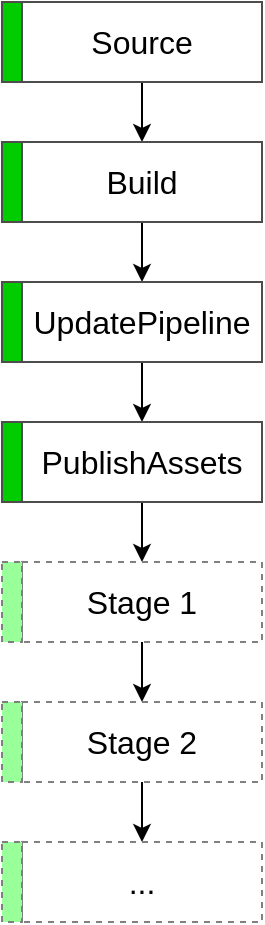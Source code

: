 <mxfile version="13.0.9">
    <diagram id="6hGFLwfOUW9BJ-s0fimq" name="Page-1">
        <mxGraphModel dx="980" dy="697" grid="1" gridSize="10" guides="1" tooltips="1" connect="1" arrows="1" fold="1" page="1" pageScale="1" pageWidth="827" pageHeight="1169" math="0" shadow="0">
            <root>
                <mxCell id="0"/>
                <mxCell id="1" parent="0"/>
                <mxCell id="20" style="edgeStyle=orthogonalEdgeStyle;rounded=0;orthogonalLoop=1;jettySize=auto;html=1;exitX=0.5;exitY=1;exitDx=0;exitDy=0;entryX=0.5;entryY=0;entryDx=0;entryDy=0;" edge="1" parent="1" source="2" target="4">
                    <mxGeometry relative="1" as="geometry"/>
                </mxCell>
                <mxCell id="2" value="&lt;font style=&quot;font-size: 16px&quot;&gt;Source&lt;/font&gt;" style="rounded=0;whiteSpace=wrap;html=1;strokeColor=#4D4D4D;" parent="1" vertex="1">
                    <mxGeometry x="170" y="90" width="120" height="40" as="geometry"/>
                </mxCell>
                <mxCell id="3" value="" style="rounded=0;whiteSpace=wrap;html=1;strokeColor=#4D4D4D;fillColor=#00CC00;" parent="1" vertex="1">
                    <mxGeometry x="160" y="90" width="10" height="40" as="geometry"/>
                </mxCell>
                <mxCell id="21" style="edgeStyle=orthogonalEdgeStyle;rounded=0;orthogonalLoop=1;jettySize=auto;html=1;exitX=0.5;exitY=1;exitDx=0;exitDy=0;entryX=0.5;entryY=0;entryDx=0;entryDy=0;" edge="1" parent="1" source="4" target="6">
                    <mxGeometry relative="1" as="geometry"/>
                </mxCell>
                <mxCell id="4" value="&lt;font style=&quot;font-size: 16px&quot;&gt;Build&lt;/font&gt;" style="rounded=0;whiteSpace=wrap;html=1;strokeColor=#4D4D4D;" vertex="1" parent="1">
                    <mxGeometry x="170" y="160" width="120" height="40" as="geometry"/>
                </mxCell>
                <mxCell id="5" value="" style="rounded=0;whiteSpace=wrap;html=1;strokeColor=#4D4D4D;fillColor=#00CC00;" vertex="1" parent="1">
                    <mxGeometry x="160" y="160" width="10" height="40" as="geometry"/>
                </mxCell>
                <mxCell id="22" style="edgeStyle=orthogonalEdgeStyle;rounded=0;orthogonalLoop=1;jettySize=auto;html=1;exitX=0.5;exitY=1;exitDx=0;exitDy=0;entryX=0.5;entryY=0;entryDx=0;entryDy=0;" edge="1" parent="1" source="6" target="8">
                    <mxGeometry relative="1" as="geometry"/>
                </mxCell>
                <mxCell id="6" value="&lt;font style=&quot;font-size: 16px&quot;&gt;UpdatePipeline&lt;/font&gt;" style="rounded=0;whiteSpace=wrap;html=1;strokeColor=#4D4D4D;" vertex="1" parent="1">
                    <mxGeometry x="170" y="230" width="120" height="40" as="geometry"/>
                </mxCell>
                <mxCell id="7" value="" style="rounded=0;whiteSpace=wrap;html=1;strokeColor=#4D4D4D;fillColor=#00CC00;" vertex="1" parent="1">
                    <mxGeometry x="160" y="230" width="10" height="40" as="geometry"/>
                </mxCell>
                <mxCell id="37" style="edgeStyle=orthogonalEdgeStyle;rounded=0;orthogonalLoop=1;jettySize=auto;html=1;exitX=0.5;exitY=1;exitDx=0;exitDy=0;entryX=0.5;entryY=0;entryDx=0;entryDy=0;" edge="1" parent="1" source="8" target="10">
                    <mxGeometry relative="1" as="geometry"/>
                </mxCell>
                <mxCell id="8" value="&lt;font style=&quot;font-size: 16px&quot;&gt;PublishAssets&lt;/font&gt;" style="rounded=0;whiteSpace=wrap;html=1;strokeColor=#4D4D4D;" vertex="1" parent="1">
                    <mxGeometry x="170" y="300" width="120" height="40" as="geometry"/>
                </mxCell>
                <mxCell id="9" value="" style="rounded=0;whiteSpace=wrap;html=1;strokeColor=#4D4D4D;fillColor=#00CC00;" vertex="1" parent="1">
                    <mxGeometry x="160" y="300" width="10" height="40" as="geometry"/>
                </mxCell>
                <mxCell id="38" style="edgeStyle=orthogonalEdgeStyle;rounded=0;orthogonalLoop=1;jettySize=auto;html=1;exitX=0.5;exitY=1;exitDx=0;exitDy=0;entryX=0.5;entryY=0;entryDx=0;entryDy=0;" edge="1" parent="1" source="10" target="23">
                    <mxGeometry relative="1" as="geometry"/>
                </mxCell>
                <mxCell id="10" value="&lt;font style=&quot;font-size: 16px&quot;&gt;Stage 1&lt;/font&gt;" style="rounded=0;whiteSpace=wrap;html=1;strokeColor=#808080;dashed=1;" vertex="1" parent="1">
                    <mxGeometry x="170" y="370" width="120" height="40" as="geometry"/>
                </mxCell>
                <mxCell id="11" value="" style="rounded=0;whiteSpace=wrap;html=1;strokeColor=#808080;fillColor=#99FF99;dashed=1;" vertex="1" parent="1">
                    <mxGeometry x="160" y="370" width="10" height="40" as="geometry"/>
                </mxCell>
                <mxCell id="39" style="edgeStyle=orthogonalEdgeStyle;rounded=0;orthogonalLoop=1;jettySize=auto;html=1;exitX=0.5;exitY=1;exitDx=0;exitDy=0;entryX=0.5;entryY=0;entryDx=0;entryDy=0;" edge="1" parent="1" source="23" target="25">
                    <mxGeometry relative="1" as="geometry"/>
                </mxCell>
                <mxCell id="23" value="&lt;font style=&quot;font-size: 16px&quot;&gt;Stage 2&lt;/font&gt;" style="rounded=0;whiteSpace=wrap;html=1;strokeColor=#808080;dashed=1;" vertex="1" parent="1">
                    <mxGeometry x="170" y="440" width="120" height="40" as="geometry"/>
                </mxCell>
                <mxCell id="24" value="" style="rounded=0;whiteSpace=wrap;html=1;strokeColor=#808080;fillColor=#99FF99;dashed=1;" vertex="1" parent="1">
                    <mxGeometry x="160" y="440" width="10" height="40" as="geometry"/>
                </mxCell>
                <mxCell id="25" value="&lt;font style=&quot;font-size: 16px&quot;&gt;...&lt;/font&gt;" style="rounded=0;whiteSpace=wrap;html=1;strokeColor=#808080;dashed=1;" vertex="1" parent="1">
                    <mxGeometry x="170" y="510" width="120" height="40" as="geometry"/>
                </mxCell>
                <mxCell id="26" value="" style="rounded=0;whiteSpace=wrap;html=1;strokeColor=#808080;fillColor=#99FF99;dashed=1;" vertex="1" parent="1">
                    <mxGeometry x="160" y="510" width="10" height="40" as="geometry"/>
                </mxCell>
            </root>
        </mxGraphModel>
    </diagram>
</mxfile>